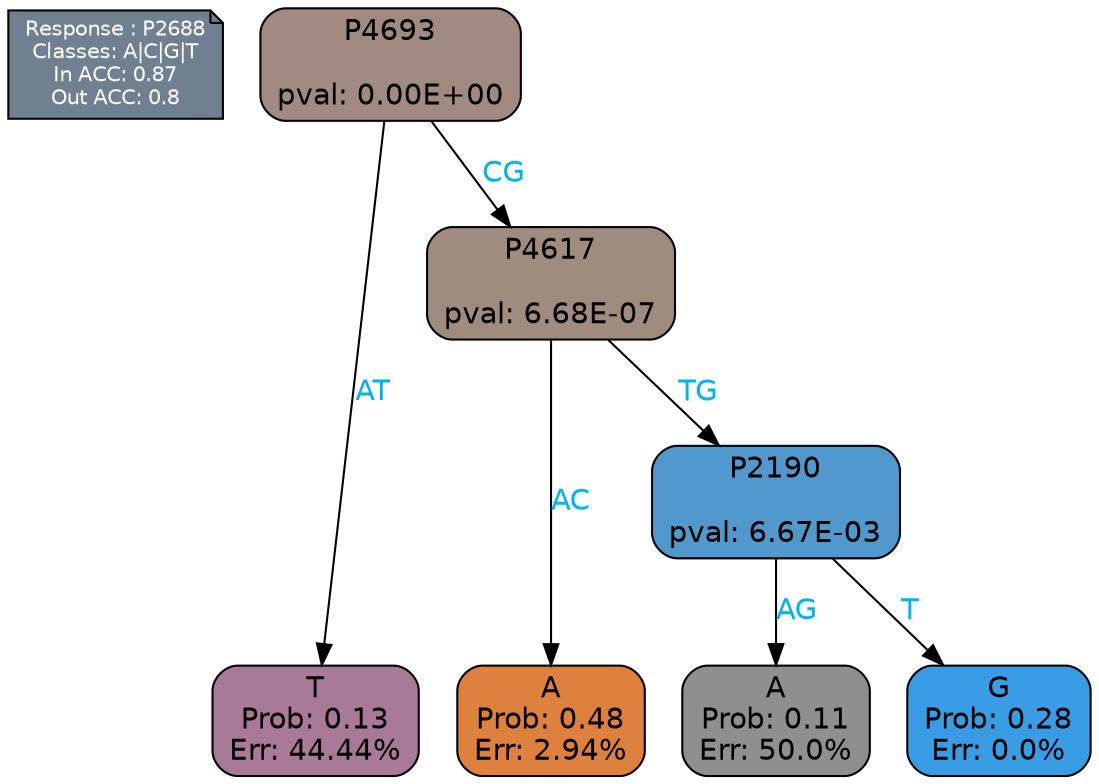 digraph Tree {
node [shape=box, style="filled, rounded", color="black", fontname=helvetica] ;
graph [ranksep=equally, splines=polylines, bgcolor=transparent, dpi=600] ;
edge [fontname=helvetica] ;
LEGEND [label="Response : P2688
Classes: A|C|G|T
In ACC: 0.87
Out ACC: 0.8
",shape=note,align=left,style=filled,fillcolor="slategray",fontcolor="white",fontsize=10];1 [label="P4693

pval: 0.00E+00", fillcolor="#a08a81"] ;
2 [label="T
Prob: 0.13
Err: 44.44%", fillcolor="#a87a98"] ;
3 [label="P4617

pval: 6.68E-07", fillcolor="#9f8c7e"] ;
4 [label="A
Prob: 0.48
Err: 2.94%", fillcolor="#df813e"] ;
5 [label="P2190

pval: 6.67E-03", fillcolor="#5198cc"] ;
6 [label="A
Prob: 0.11
Err: 50.0%", fillcolor="#8f8f8f"] ;
7 [label="G
Prob: 0.28
Err: 0.0%", fillcolor="#399de5"] ;
1 -> 2 [label="AT",fontcolor=deepskyblue2] ;
1 -> 3 [label="CG",fontcolor=deepskyblue2] ;
3 -> 4 [label="AC",fontcolor=deepskyblue2] ;
3 -> 5 [label="TG",fontcolor=deepskyblue2] ;
5 -> 6 [label="AG",fontcolor=deepskyblue2] ;
5 -> 7 [label="T",fontcolor=deepskyblue2] ;
{rank = same; 2;4;6;7;}{rank = same; LEGEND;1;}}